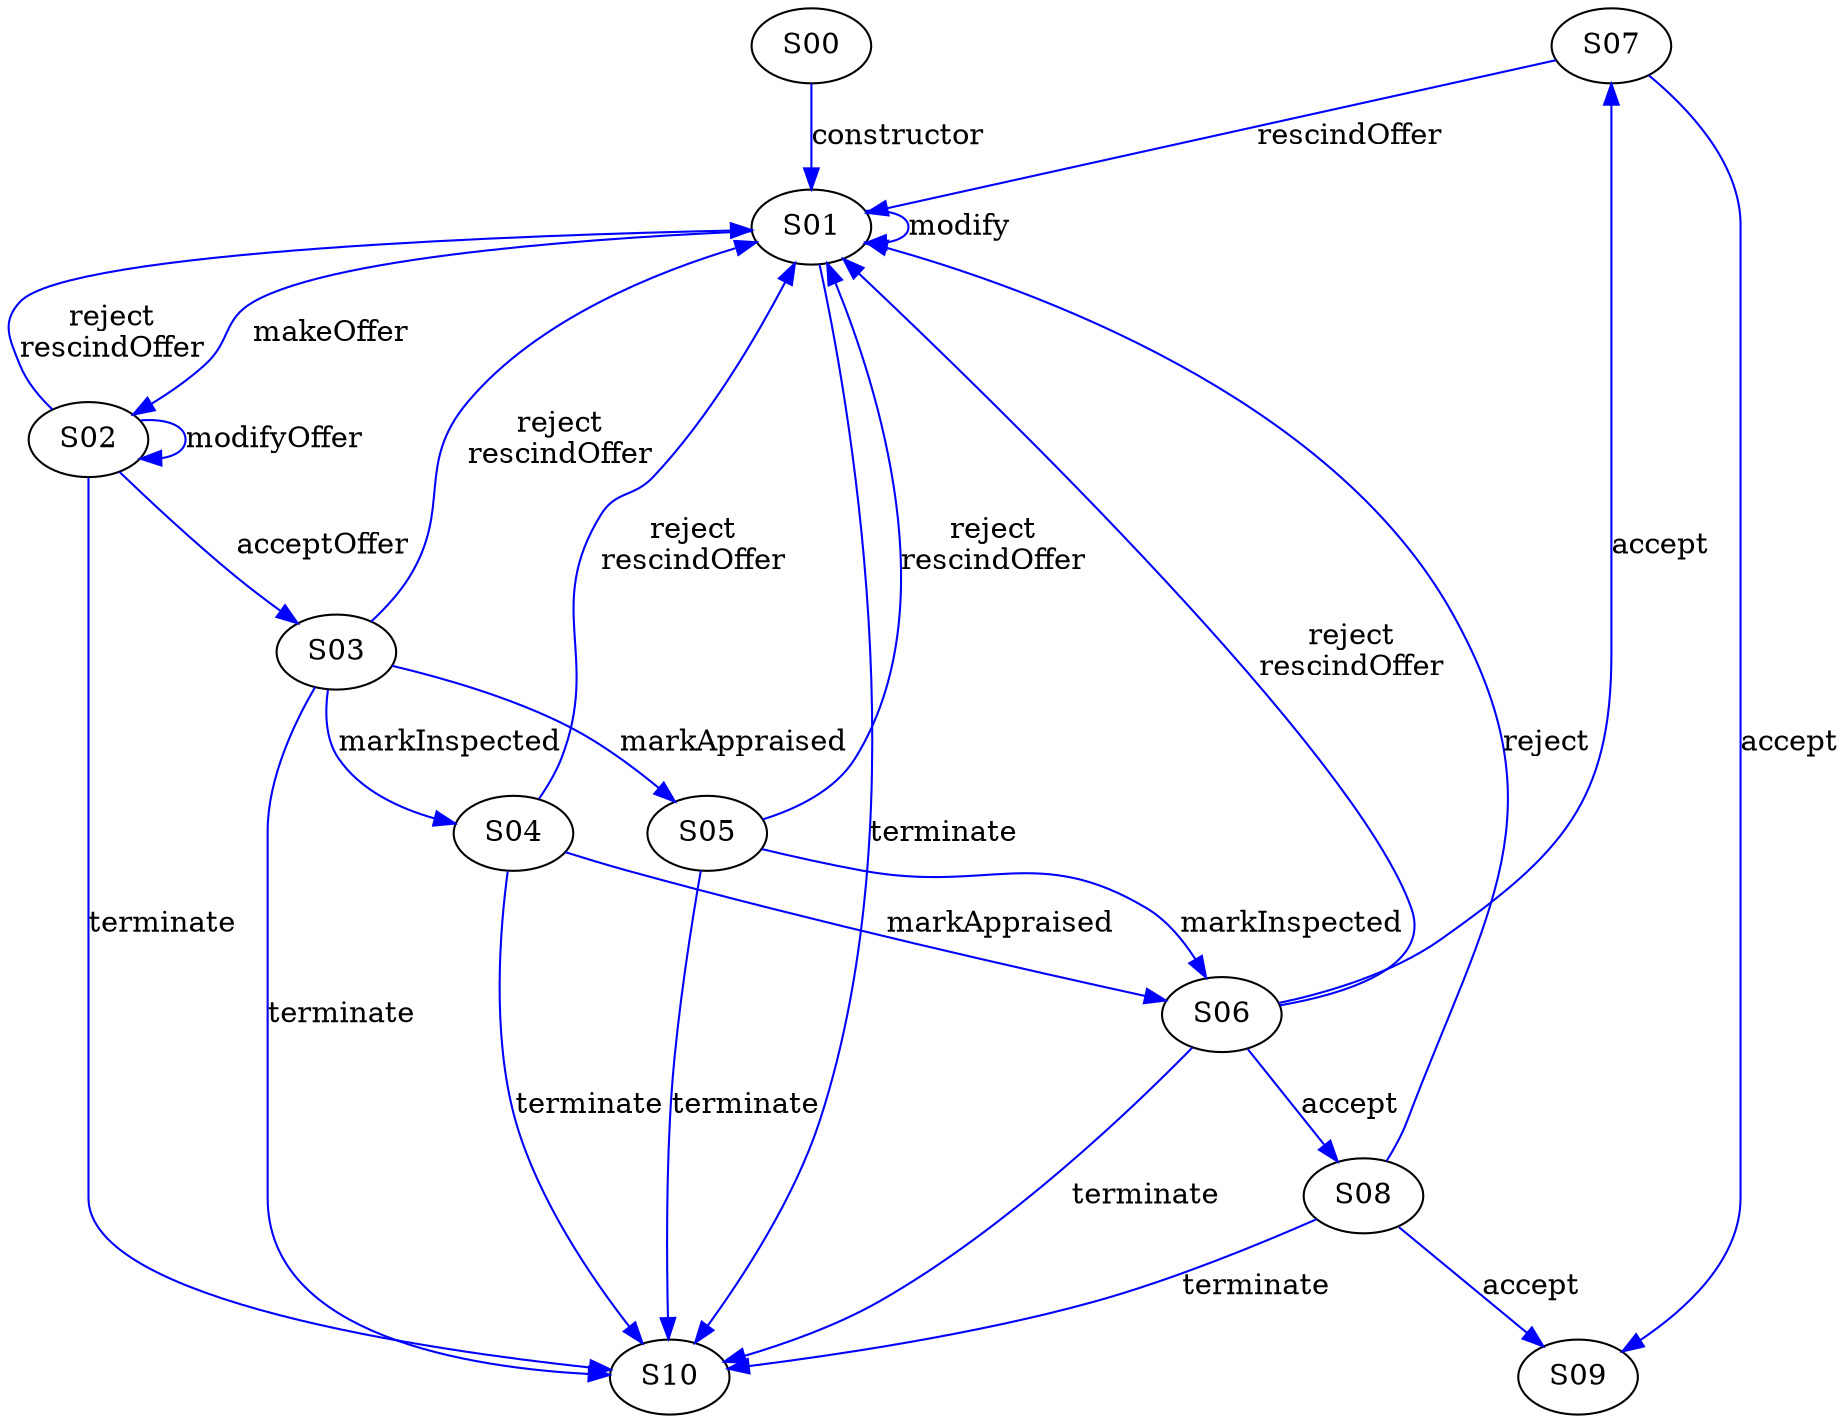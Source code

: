 digraph {

S07->S09 [label="accept", style="", color="blue"]
S02->S01 [label="reject\nrescindOffer", style="", color="blue"]
S06->S08 [label="accept", style="", color="blue"]
S08->S10 [label="terminate", style="", color="blue"]
S03->S10 [label="terminate", style="", color="blue"]
S00->S01 [label="constructor", style="", color="blue"]
S08->S01 [label="reject", style="", color="blue"]
S05->S01 [label="reject\nrescindOffer", style="", color="blue"]
S03->S05 [label="markAppraised", style="", color="blue"]
S04->S06 [label="markAppraised", style="", color="blue"]
S06->S10 [label="terminate", style="", color="blue"]
S01->S10 [label="terminate", style="", color="blue"]
S04->S10 [label="terminate", style="", color="blue"]
S01->S02 [label="makeOffer", style="", color="blue"]
S02->S03 [label="acceptOffer", style="", color="blue"]
S03->S04 [label="markInspected", style="", color="blue"]
S03->S01 [label="reject\nrescindOffer", style="", color="blue"]
S06->S01 [label="reject\nrescindOffer", style="", color="blue"]
S04->S01 [label="reject\nrescindOffer", style="", color="blue"]
S07->S01 [label="rescindOffer", style="", color="blue"]
S01->S01 [label="modify", style="", color="blue"]
S02->S02 [label="modifyOffer", style="", color="blue"]
S05->S10 [label="terminate", style="", color="blue"]
S05->S06 [label="markInspected", style="", color="blue"]
S06->S07 [label="accept", style="", color="blue"]
S08->S09 [label="accept", style="", color="blue"]
S02->S10 [label="terminate", style="", color="blue"]
}